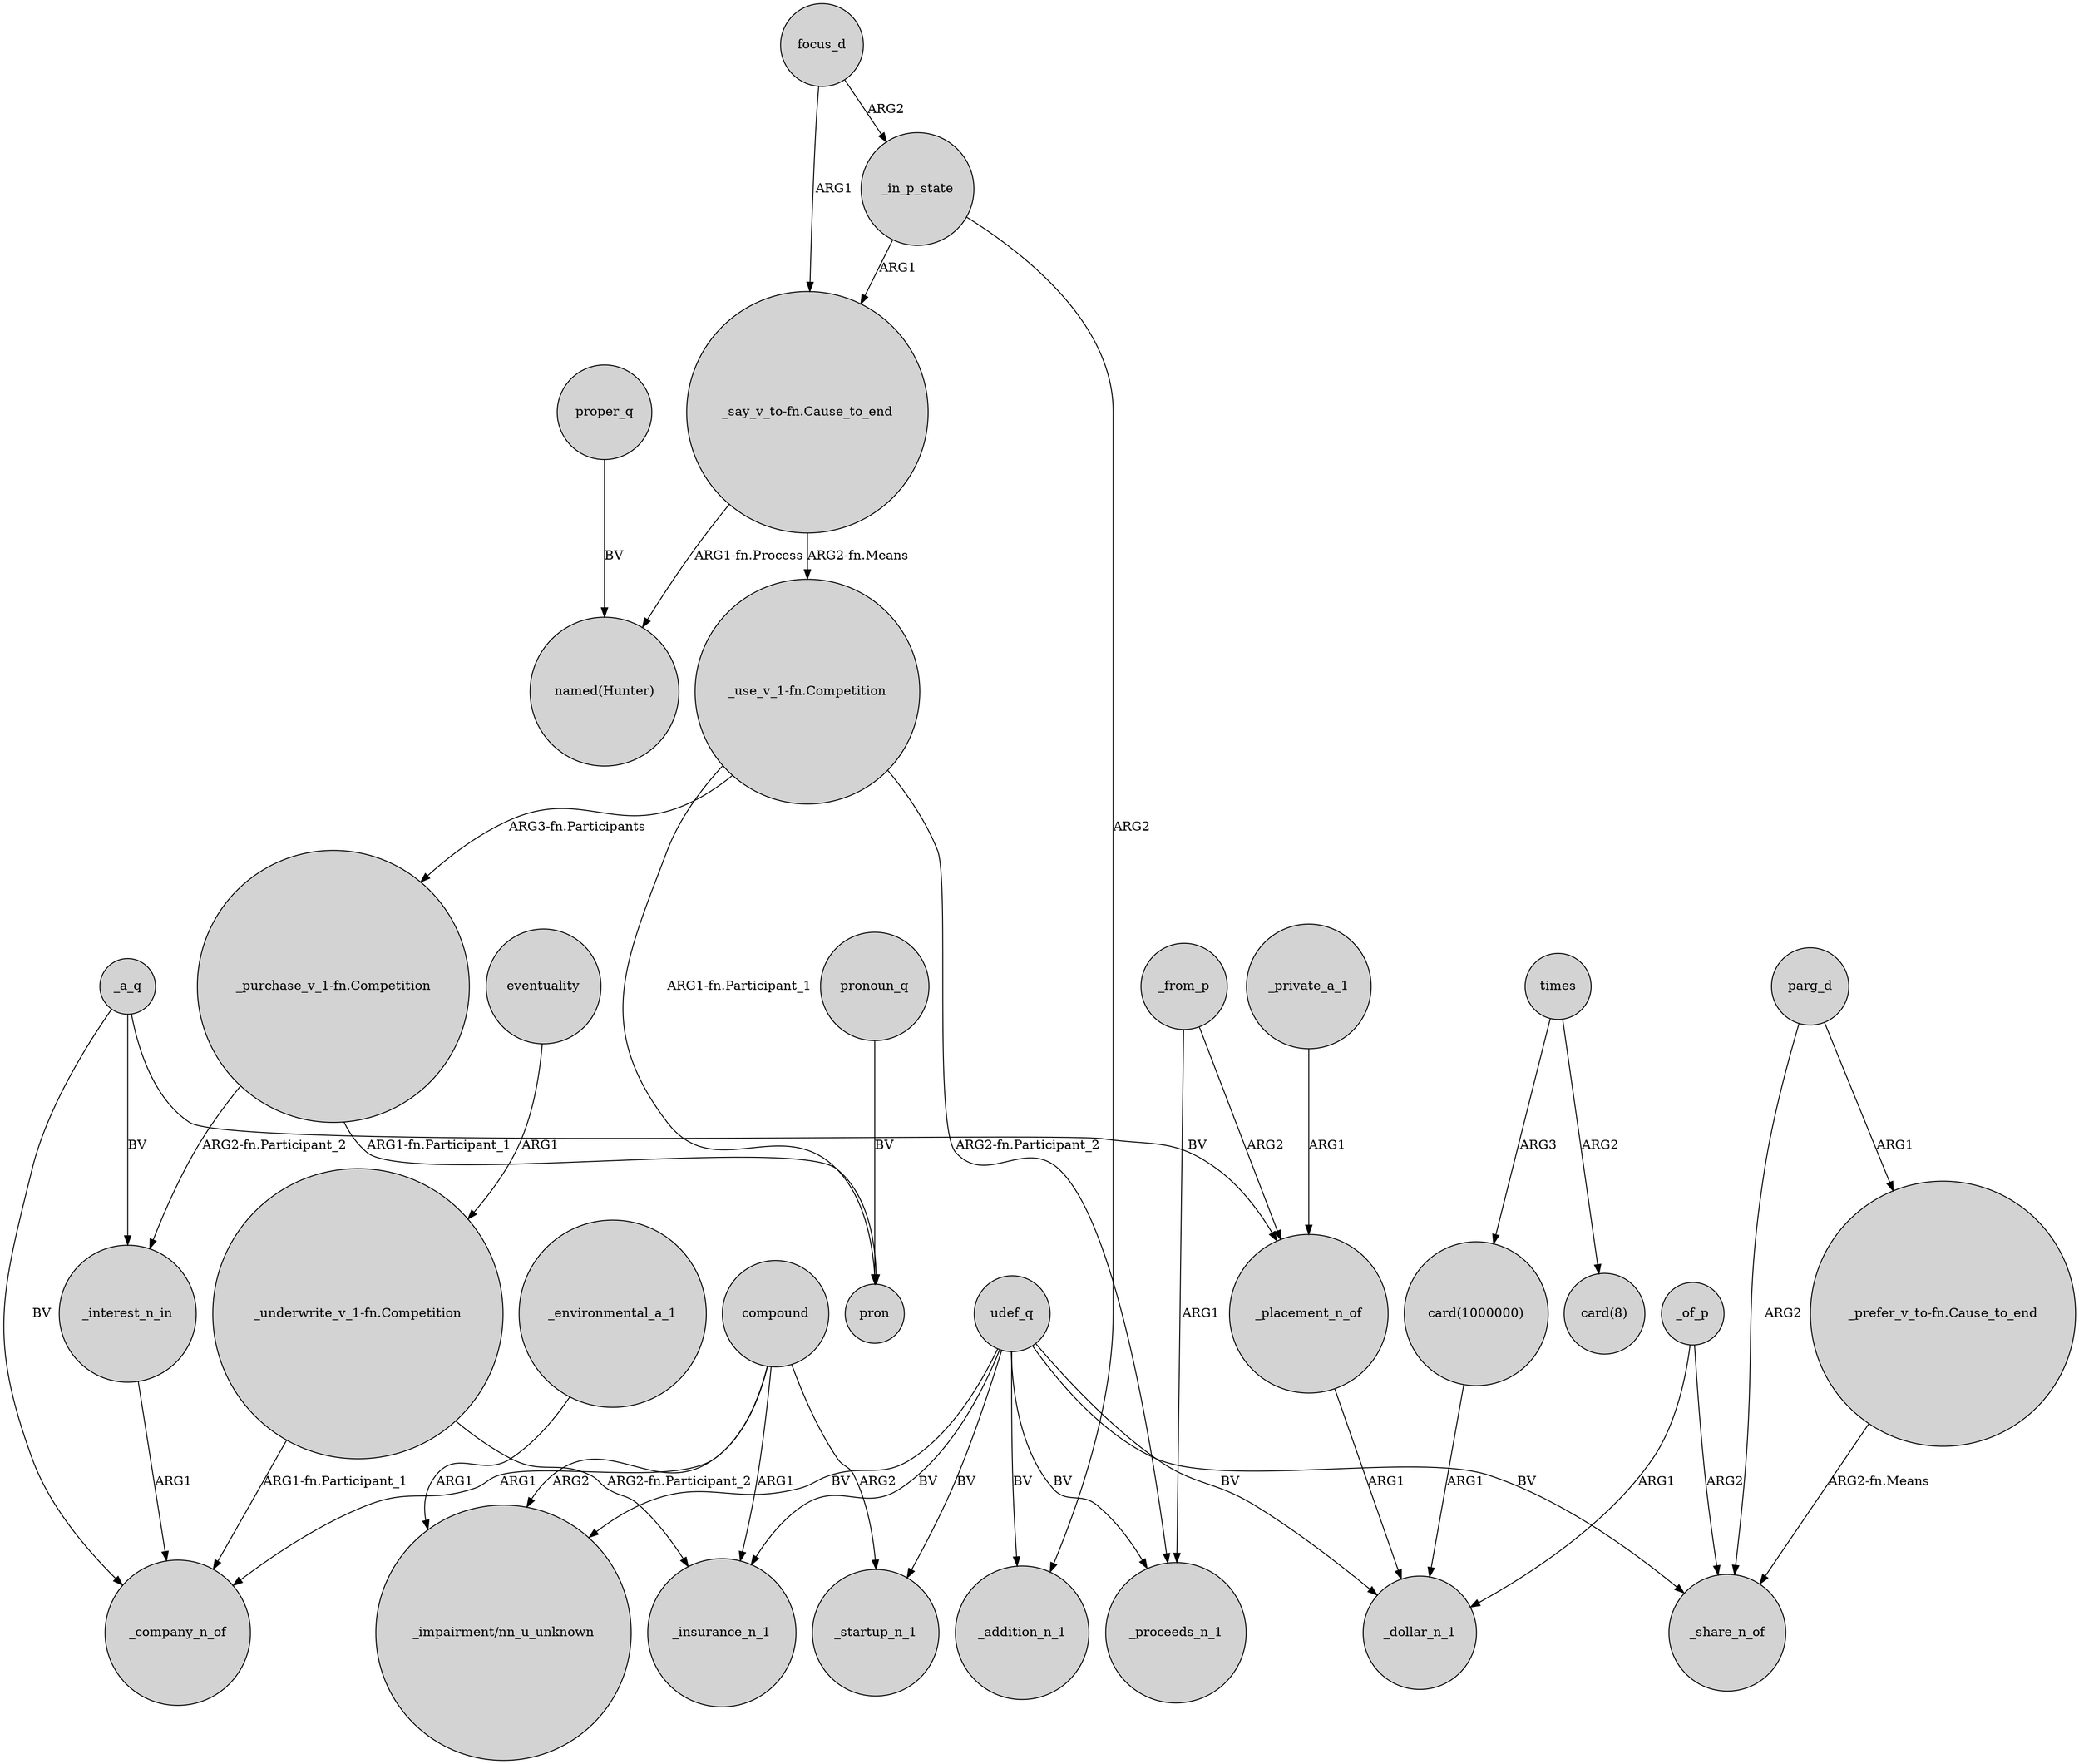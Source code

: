 digraph {
	node [shape=circle style=filled]
	_of_p -> _dollar_n_1 [label=ARG1]
	"_say_v_to-fn.Cause_to_end" -> "named(Hunter)" [label="ARG1-fn.Process"]
	udef_q -> _insurance_n_1 [label=BV]
	focus_d -> _in_p_state [label=ARG2]
	_private_a_1 -> _placement_n_of [label=ARG1]
	focus_d -> "_say_v_to-fn.Cause_to_end" [label=ARG1]
	_placement_n_of -> _dollar_n_1 [label=ARG1]
	proper_q -> "named(Hunter)" [label=BV]
	_interest_n_in -> _company_n_of [label=ARG1]
	times -> "card(1000000)" [label=ARG3]
	_from_p -> _proceeds_n_1 [label=ARG1]
	"_use_v_1-fn.Competition" -> _proceeds_n_1 [label="ARG2-fn.Participant_2"]
	_a_q -> _company_n_of [label=BV]
	compound -> _company_n_of [label=ARG1]
	compound -> _insurance_n_1 [label=ARG1]
	udef_q -> _addition_n_1 [label=BV]
	_a_q -> _interest_n_in [label=BV]
	_from_p -> _placement_n_of [label=ARG2]
	_in_p_state -> "_say_v_to-fn.Cause_to_end" [label=ARG1]
	_environmental_a_1 -> "_impairment/nn_u_unknown" [label=ARG1]
	pronoun_q -> pron [label=BV]
	"_use_v_1-fn.Competition" -> "_purchase_v_1-fn.Competition" [label="ARG3-fn.Participants"]
	eventuality -> "_underwrite_v_1-fn.Competition" [label=ARG1]
	udef_q -> _proceeds_n_1 [label=BV]
	compound -> "_impairment/nn_u_unknown" [label=ARG2]
	udef_q -> _share_n_of [label=BV]
	"_use_v_1-fn.Competition" -> pron [label="ARG1-fn.Participant_1"]
	udef_q -> _startup_n_1 [label=BV]
	udef_q -> _dollar_n_1 [label=BV]
	"card(1000000)" -> _dollar_n_1 [label=ARG1]
	_a_q -> _placement_n_of [label=BV]
	parg_d -> "_prefer_v_to-fn.Cause_to_end" [label=ARG1]
	"_purchase_v_1-fn.Competition" -> pron [label="ARG1-fn.Participant_1"]
	udef_q -> "_impairment/nn_u_unknown" [label=BV]
	parg_d -> _share_n_of [label=ARG2]
	_in_p_state -> _addition_n_1 [label=ARG2]
	"_purchase_v_1-fn.Competition" -> _interest_n_in [label="ARG2-fn.Participant_2"]
	compound -> _startup_n_1 [label=ARG2]
	"_underwrite_v_1-fn.Competition" -> _insurance_n_1 [label="ARG2-fn.Participant_2"]
	"_underwrite_v_1-fn.Competition" -> _company_n_of [label="ARG1-fn.Participant_1"]
	"_say_v_to-fn.Cause_to_end" -> "_use_v_1-fn.Competition" [label="ARG2-fn.Means"]
	times -> "card(8)" [label=ARG2]
	"_prefer_v_to-fn.Cause_to_end" -> _share_n_of [label="ARG2-fn.Means"]
	_of_p -> _share_n_of [label=ARG2]
}
